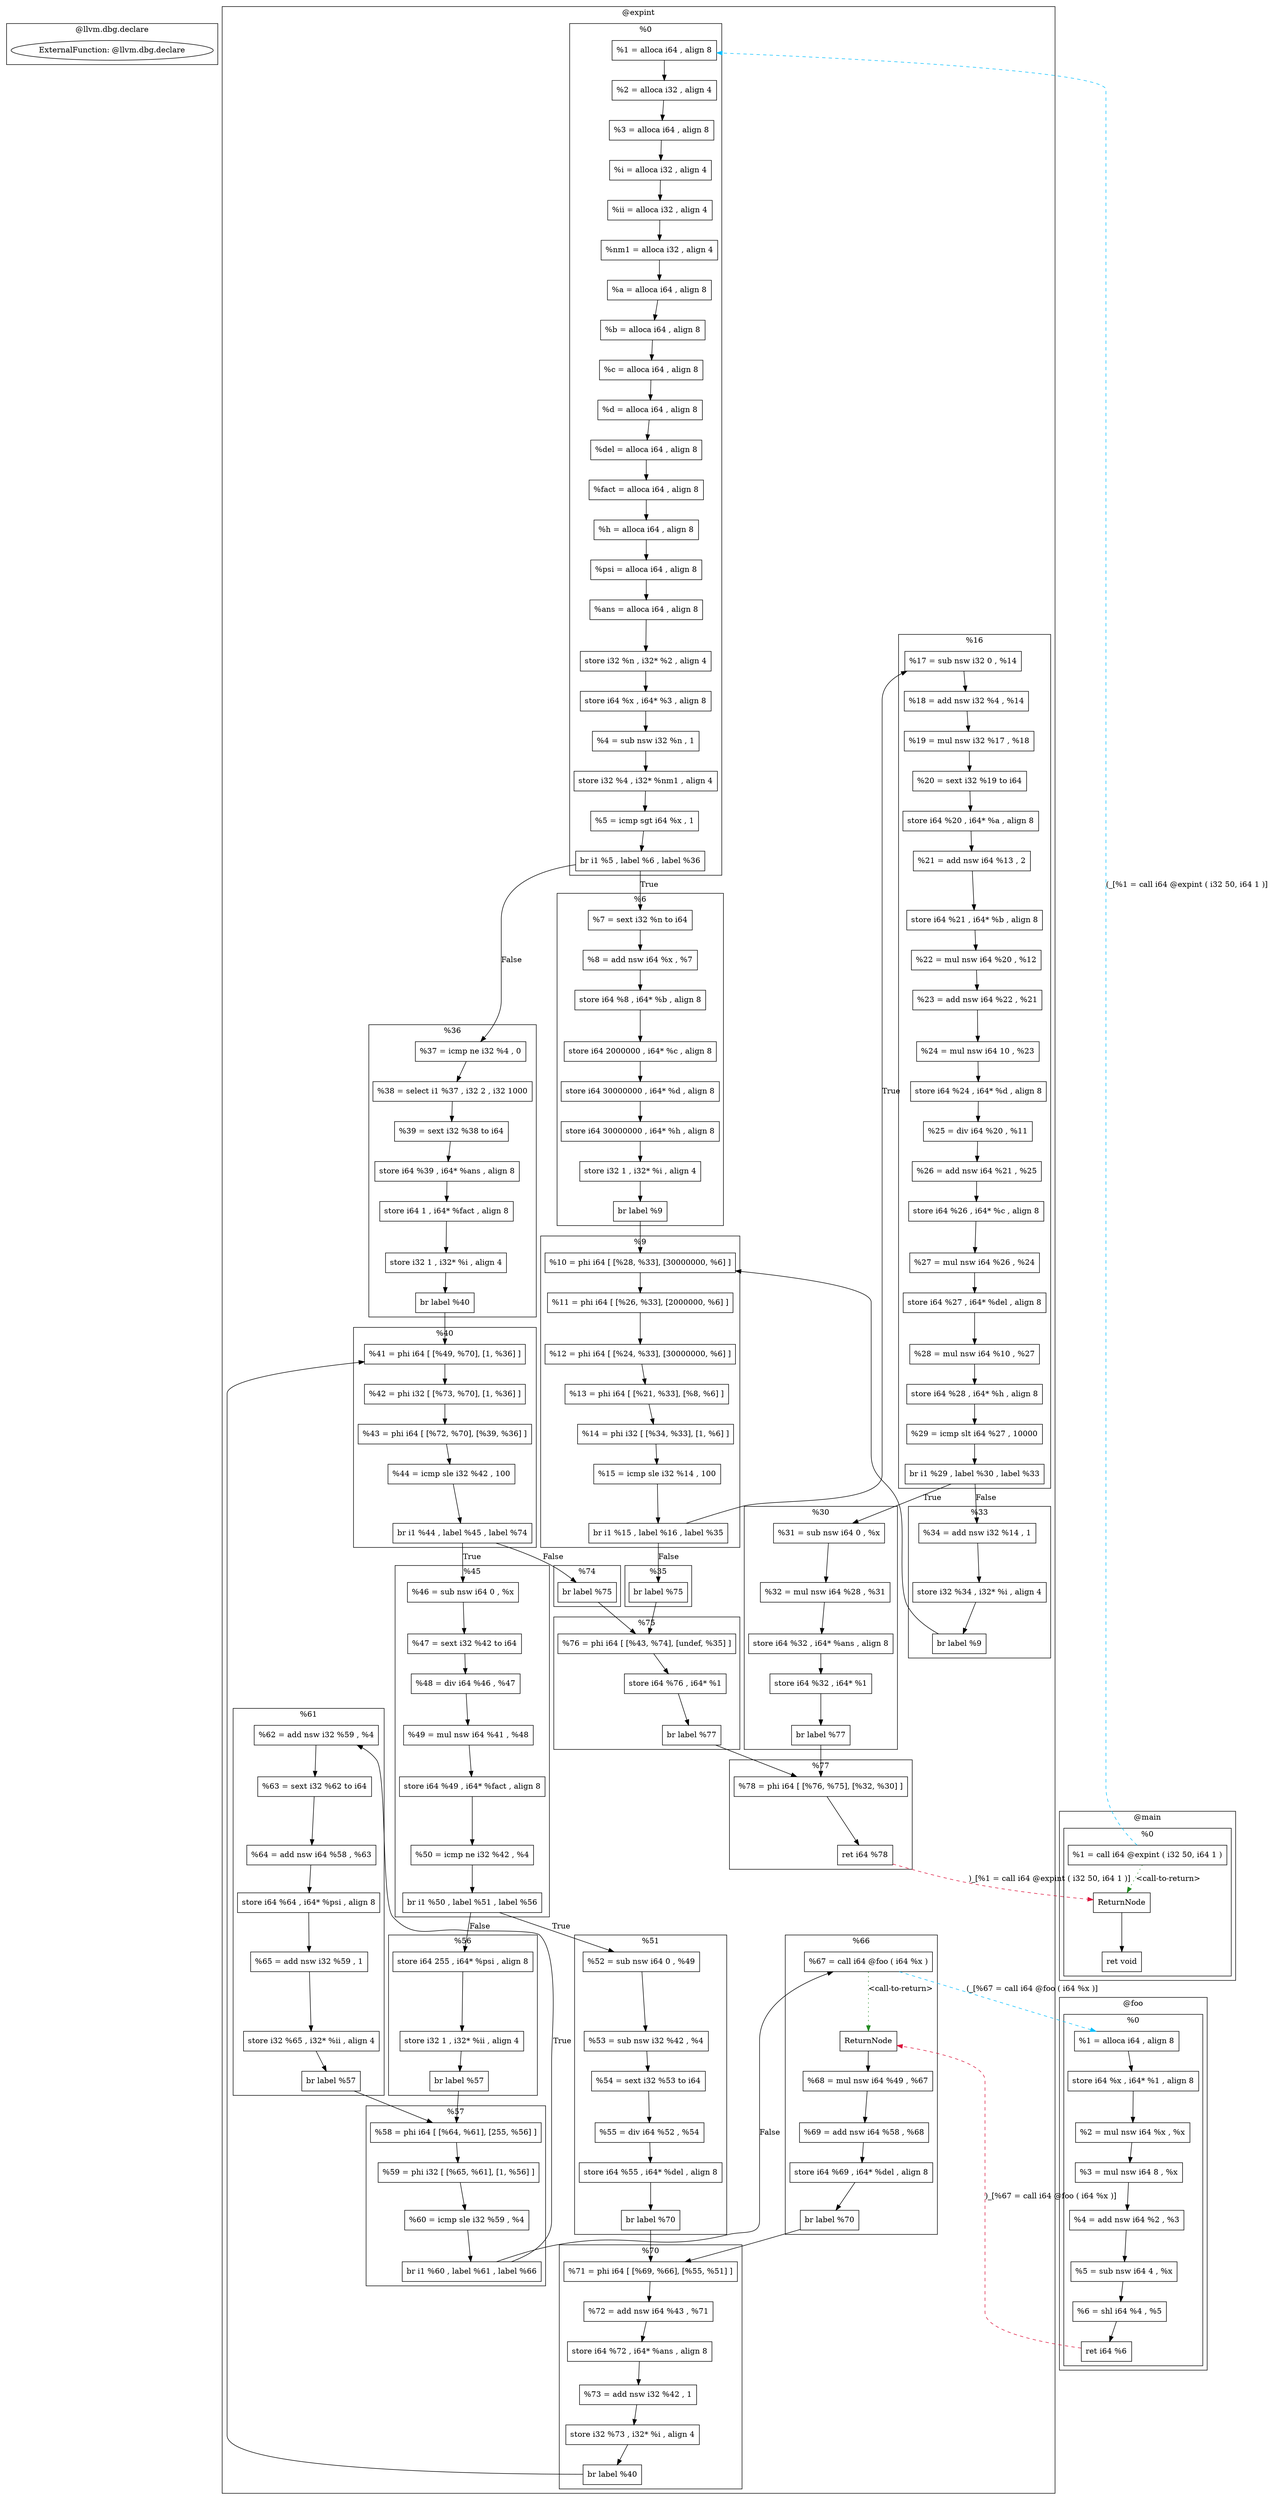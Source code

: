 digraph {
    subgraph cluster_176 {
        graph [label="@llvm.dbg.declare"];
        176 [label="ExternalFunction: @llvm.dbg.declare"];
    }
    subgraph cluster_1 {
        graph [label="@main"];
        subgraph cluster_2 {
            graph [label="%0"];
            -3 [label=ReturnNode,shape=box];
            3 [label="%1 = call i64 @expint ( i32 50, i64 1 )"
              ,shape=box];
            6 [label="ret void",shape=box];
        }
    }
    subgraph cluster_7 {
        graph [label="@expint"];
        subgraph cluster_10 {
            graph [label="%0"];
            12 [label="%1 = alloca i64 , align 8"
               ,shape=box];
            13 [label="%2 = alloca i32 , align 4"
               ,shape=box];
            14 [label="%3 = alloca i64 , align 8"
               ,shape=box];
            15 [label="%i = alloca i32 , align 4"
               ,shape=box];
            16 [label="%ii = alloca i32 , align 4"
               ,shape=box];
            17 [label="%nm1 = alloca i32 , align 4"
               ,shape=box];
            18 [label="%a = alloca i64 , align 8"
               ,shape=box];
            19 [label="%b = alloca i64 , align 8"
               ,shape=box];
            20 [label="%c = alloca i64 , align 8"
               ,shape=box];
            21 [label="%d = alloca i64 , align 8"
               ,shape=box];
            22 [label="%del = alloca i64 , align 8"
               ,shape=box];
            23 [label="%fact = alloca i64 , align 8"
               ,shape=box];
            24 [label="%h = alloca i64 , align 8"
               ,shape=box];
            25 [label="%psi = alloca i64 , align 8"
               ,shape=box];
            26 [label="%ans = alloca i64 , align 8"
               ,shape=box];
            27 [label="store i32 %n , i32* %2 , align 4"
               ,shape=box];
            28 [label="store i64 %x , i64* %3 , align 8"
               ,shape=box];
            29 [label="%4 = sub nsw i32 %n , 1"
               ,shape=box];
            30 [label="store i32 %4 , i32* %nm1 , align 4"
               ,shape=box];
            31 [label="%5 = icmp sgt i64 %x , 1"
               ,shape=box];
            32 [label="br i1 %5 , label %6 , label %36"
               ,shape=box];
        }
        subgraph cluster_33 {
            graph [label="%6"];
            34 [label="%7 = sext i32 %n to i64"
               ,shape=box];
            35 [label="%8 = add nsw i64 %x , %7"
               ,shape=box];
            36 [label="store i64 %8 , i64* %b , align 8"
               ,shape=box];
            38 [label="store i64 2000000 , i64* %c , align 8"
               ,shape=box];
            40 [label="store i64 30000000 , i64* %d , align 8"
               ,shape=box];
            41 [label="store i64 30000000 , i64* %h , align 8"
               ,shape=box];
            42 [label="store i32 1 , i32* %i , align 4"
               ,shape=box];
            43 [label="br label %9"
               ,shape=box];
        }
        subgraph cluster_44 {
            graph [label="%9"];
            45 [label="%10 = phi i64 [ [%28, %33], [30000000, %6] ]"
               ,shape=box];
            46 [label="%11 = phi i64 [ [%26, %33], [2000000, %6] ]"
               ,shape=box];
            47 [label="%12 = phi i64 [ [%24, %33], [30000000, %6] ]"
               ,shape=box];
            48 [label="%13 = phi i64 [ [%21, %33], [%8, %6] ]"
               ,shape=box];
            49 [label="%14 = phi i32 [ [%34, %33], [1, %6] ]"
               ,shape=box];
            50 [label="%15 = icmp sle i32 %14 , 100"
               ,shape=box];
            52 [label="br i1 %15 , label %16 , label %35"
               ,shape=box];
        }
        subgraph cluster_53 {
            graph [label="%16"];
            55 [label="%17 = sub nsw i32 0 , %14"
               ,shape=box];
            56 [label="%18 = add nsw i32 %4 , %14"
               ,shape=box];
            57 [label="%19 = mul nsw i32 %17 , %18"
               ,shape=box];
            58 [label="%20 = sext i32 %19 to i64"
               ,shape=box];
            59 [label="store i64 %20 , i64* %a , align 8"
               ,shape=box];
            61 [label="%21 = add nsw i64 %13 , 2"
               ,shape=box];
            62 [label="store i64 %21 , i64* %b , align 8"
               ,shape=box];
            63 [label="%22 = mul nsw i64 %20 , %12"
               ,shape=box];
            64 [label="%23 = add nsw i64 %22 , %21"
               ,shape=box];
            66 [label="%24 = mul nsw i64 10 , %23"
               ,shape=box];
            67 [label="store i64 %24 , i64* %d , align 8"
               ,shape=box];
            68 [label="%25 = div i64 %20 , %11"
               ,shape=box];
            69 [label="%26 = add nsw i64 %21 , %25"
               ,shape=box];
            70 [label="store i64 %26 , i64* %c , align 8"
               ,shape=box];
            71 [label="%27 = mul nsw i64 %26 , %24"
               ,shape=box];
            72 [label="store i64 %27 , i64* %del , align 8"
               ,shape=box];
            73 [label="%28 = mul nsw i64 %10 , %27"
               ,shape=box];
            74 [label="store i64 %28 , i64* %h , align 8"
               ,shape=box];
            75 [label="%29 = icmp slt i64 %27 , 10000"
               ,shape=box];
            77 [label="br i1 %29 , label %30 , label %33"
               ,shape=box];
        }
        subgraph cluster_78 {
            graph [label="%30"];
            80 [label="%31 = sub nsw i64 0 , %x"
               ,shape=box];
            81 [label="%32 = mul nsw i64 %28 , %31"
               ,shape=box];
            82 [label="store i64 %32 , i64* %ans , align 8"
               ,shape=box];
            83 [label="store i64 %32 , i64* %1"
               ,shape=box];
            84 [label="br label %77"
               ,shape=box];
        }
        subgraph cluster_85 {
            graph [label="%33"];
            86 [label="%34 = add nsw i32 %14 , 1"
               ,shape=box];
            87 [label="store i32 %34 , i32* %i , align 4"
               ,shape=box];
            88 [label="br label %9"
               ,shape=box];
        }
        subgraph cluster_89 {
            graph [label="%35"];
            90 [label="br label %75"
               ,shape=box];
        }
        subgraph cluster_91 {
            graph [label="%36"];
            92 [label="%37 = icmp ne i32 %4 , 0"
               ,shape=box];
            95 [label="%38 = select i1 %37 , i32 2 , i32 1000"
               ,shape=box];
            96 [label="%39 = sext i32 %38 to i64"
               ,shape=box];
            97 [label="store i64 %39 , i64* %ans , align 8"
               ,shape=box];
            98 [label="store i64 1 , i64* %fact , align 8"
               ,shape=box];
            99 [label="store i32 1 , i32* %i , align 4"
               ,shape=box];
            100 [label="br label %40"
                ,shape=box];
        }
        subgraph cluster_101 {
            graph [label="%40"];
            102 [label="%41 = phi i64 [ [%49, %70], [1, %36] ]"
                ,shape=box];
            103 [label="%42 = phi i32 [ [%73, %70], [1, %36] ]"
                ,shape=box];
            104 [label="%43 = phi i64 [ [%72, %70], [%39, %36] ]"
                ,shape=box];
            105 [label="%44 = icmp sle i32 %42 , 100"
                ,shape=box];
            106 [label="br i1 %44 , label %45 , label %74"
                ,shape=box];
        }
        subgraph cluster_107 {
            graph [label="%45"];
            108 [label="%46 = sub nsw i64 0 , %x"
                ,shape=box];
            109 [label="%47 = sext i32 %42 to i64"
                ,shape=box];
            110 [label="%48 = div i64 %46 , %47"
                ,shape=box];
            111 [label="%49 = mul nsw i64 %41 , %48"
                ,shape=box];
            112 [label="store i64 %49 , i64* %fact , align 8"
                ,shape=box];
            113 [label="%50 = icmp ne i32 %42 , %4"
                ,shape=box];
            114 [label="br i1 %50 , label %51 , label %56"
                ,shape=box];
        }
        subgraph cluster_115 {
            graph [label="%51"];
            116 [label="%52 = sub nsw i64 0 , %49"
                ,shape=box];
            117 [label="%53 = sub nsw i32 %42 , %4"
                ,shape=box];
            118 [label="%54 = sext i32 %53 to i64"
                ,shape=box];
            119 [label="%55 = div i64 %52 , %54"
                ,shape=box];
            120 [label="store i64 %55 , i64* %del , align 8"
                ,shape=box];
            121 [label="br label %70"
                ,shape=box];
        }
        subgraph cluster_122 {
            graph [label="%56"];
            124 [label="store i64 255 , i64* %psi , align 8"
                ,shape=box];
            125 [label="store i32 1 , i32* %ii , align 4"
                ,shape=box];
            126 [label="br label %57"
                ,shape=box];
        }
        subgraph cluster_127 {
            graph [label="%57"];
            128 [label="%58 = phi i64 [ [%64, %61], [255, %56] ]"
                ,shape=box];
            129 [label="%59 = phi i32 [ [%65, %61], [1, %56] ]"
                ,shape=box];
            130 [label="%60 = icmp sle i32 %59 , %4"
                ,shape=box];
            131 [label="br i1 %60 , label %61 , label %66"
                ,shape=box];
        }
        subgraph cluster_132 {
            graph [label="%61"];
            133 [label="%62 = add nsw i32 %59 , %4"
                ,shape=box];
            134 [label="%63 = sext i32 %62 to i64"
                ,shape=box];
            135 [label="%64 = add nsw i64 %58 , %63"
                ,shape=box];
            136 [label="store i64 %64 , i64* %psi , align 8"
                ,shape=box];
            137 [label="%65 = add nsw i32 %59 , 1"
                ,shape=box];
            138 [label="store i32 %65 , i32* %ii , align 4"
                ,shape=box];
            139 [label="br label %57"
                ,shape=box];
        }
        subgraph cluster_140 {
            graph [label="%66"];
            -141 [label=ReturnNode
                 ,shape=box];
            141 [label="%67 = call i64 @foo ( i64 %x )"
                ,shape=box];
            142 [label="%68 = mul nsw i64 %49 , %67"
                ,shape=box];
            143 [label="%69 = add nsw i64 %58 , %68"
                ,shape=box];
            144 [label="store i64 %69 , i64* %del , align 8"
                ,shape=box];
            145 [label="br label %70"
                ,shape=box];
        }
        subgraph cluster_146 {
            graph [label="%70"];
            147 [label="%71 = phi i64 [ [%69, %66], [%55, %51] ]"
                ,shape=box];
            148 [label="%72 = add nsw i64 %43 , %71"
                ,shape=box];
            149 [label="store i64 %72 , i64* %ans , align 8"
                ,shape=box];
            150 [label="%73 = add nsw i32 %42 , 1"
                ,shape=box];
            151 [label="store i32 %73 , i32* %i , align 4"
                ,shape=box];
            152 [label="br label %40"
                ,shape=box];
        }
        subgraph cluster_153 {
            graph [label="%74"];
            154 [label="br label %75"
                ,shape=box];
        }
        subgraph cluster_155 {
            graph [label="%75"];
            156 [label="%76 = phi i64 [ [%43, %74], [undef, %35] ]"
                ,shape=box];
            158 [label="store i64 %76 , i64* %1"
                ,shape=box];
            159 [label="br label %77"
                ,shape=box];
        }
        subgraph cluster_160 {
            graph [label="%77"];
            161 [label="%78 = phi i64 [ [%76, %75], [%32, %30] ]"
                ,shape=box];
            162 [label="ret i64 %78"
                ,shape=box];
        }
    }
    subgraph cluster_163 {
        graph [label="@foo"];
        subgraph cluster_165 {
            graph [label="%0"];
            166 [label="%1 = alloca i64 , align 8"
                ,shape=box];
            167 [label="store i64 %x , i64* %1 , align 8"
                ,shape=box];
            168 [label="%2 = mul nsw i64 %x , %x"
                ,shape=box];
            170 [label="%3 = mul nsw i64 8 , %x"
                ,shape=box];
            171 [label="%4 = add nsw i64 %2 , %3"
                ,shape=box];
            173 [label="%5 = sub nsw i64 4 , %x"
                ,shape=box];
            174 [label="%6 = shl i64 %4 , %5"
                ,shape=box];
            175 [label="ret i64 %6"
                ,shape=box];
        }
    }
    -141 -> 142 [label=""];
    -3 -> 6 [label=""];
    3 -> -3 [label="<call-to-return>"
            ,style=dotted
            ,color=forestgreen];
    3 -> 12 [label="(_[%1 = call i64 @expint ( i32 50, i64 1 )]"
            ,style=dashed
            ,color=deepskyblue];
    12 -> 13 [label=""];
    13 -> 14 [label=""];
    14 -> 15 [label=""];
    15 -> 16 [label=""];
    16 -> 17 [label=""];
    17 -> 18 [label=""];
    18 -> 19 [label=""];
    19 -> 20 [label=""];
    20 -> 21 [label=""];
    21 -> 22 [label=""];
    22 -> 23 [label=""];
    23 -> 24 [label=""];
    24 -> 25 [label=""];
    25 -> 26 [label=""];
    26 -> 27 [label=""];
    27 -> 28 [label=""];
    28 -> 29 [label=""];
    29 -> 30 [label=""];
    30 -> 31 [label=""];
    31 -> 32 [label=""];
    32 -> 34 [label=True];
    32 -> 92 [label=False];
    34 -> 35 [label=""];
    35 -> 36 [label=""];
    36 -> 38 [label=""];
    38 -> 40 [label=""];
    40 -> 41 [label=""];
    41 -> 42 [label=""];
    42 -> 43 [label=""];
    43 -> 45 [label=""];
    45 -> 46 [label=""];
    46 -> 47 [label=""];
    47 -> 48 [label=""];
    48 -> 49 [label=""];
    49 -> 50 [label=""];
    50 -> 52 [label=""];
    52 -> 55 [label=True];
    52 -> 90 [label=False];
    55 -> 56 [label=""];
    56 -> 57 [label=""];
    57 -> 58 [label=""];
    58 -> 59 [label=""];
    59 -> 61 [label=""];
    61 -> 62 [label=""];
    62 -> 63 [label=""];
    63 -> 64 [label=""];
    64 -> 66 [label=""];
    66 -> 67 [label=""];
    67 -> 68 [label=""];
    68 -> 69 [label=""];
    69 -> 70 [label=""];
    70 -> 71 [label=""];
    71 -> 72 [label=""];
    72 -> 73 [label=""];
    73 -> 74 [label=""];
    74 -> 75 [label=""];
    75 -> 77 [label=""];
    77 -> 80 [label=True];
    77 -> 86 [label=False];
    80 -> 81 [label=""];
    81 -> 82 [label=""];
    82 -> 83 [label=""];
    83 -> 84 [label=""];
    84 -> 161 [label=""];
    86 -> 87 [label=""];
    87 -> 88 [label=""];
    88 -> 45 [label=""];
    90 -> 156 [label=""];
    92 -> 95 [label=""];
    95 -> 96 [label=""];
    96 -> 97 [label=""];
    97 -> 98 [label=""];
    98 -> 99 [label=""];
    99 -> 100 [label=""];
    100 -> 102 [label=""];
    102 -> 103 [label=""];
    103 -> 104 [label=""];
    104 -> 105 [label=""];
    105 -> 106 [label=""];
    106 -> 108 [label=True];
    106 -> 154 [label=False];
    108 -> 109 [label=""];
    109 -> 110 [label=""];
    110 -> 111 [label=""];
    111 -> 112 [label=""];
    112 -> 113 [label=""];
    113 -> 114 [label=""];
    114 -> 116 [label=True];
    114 -> 124 [label=False];
    116 -> 117 [label=""];
    117 -> 118 [label=""];
    118 -> 119 [label=""];
    119 -> 120 [label=""];
    120 -> 121 [label=""];
    121 -> 147 [label=""];
    124 -> 125 [label=""];
    125 -> 126 [label=""];
    126 -> 128 [label=""];
    128 -> 129 [label=""];
    129 -> 130 [label=""];
    130 -> 131 [label=""];
    131 -> 133 [label=True];
    131 -> 141 [label=False];
    133 -> 134 [label=""];
    134 -> 135 [label=""];
    135 -> 136 [label=""];
    136 -> 137 [label=""];
    137 -> 138 [label=""];
    138 -> 139 [label=""];
    139 -> 128 [label=""];
    141 -> -141 [label="<call-to-return>"
                ,style=dotted
                ,color=forestgreen];
    141 -> 166 [label="(_[%67 = call i64 @foo ( i64 %x )]"
               ,style=dashed
               ,color=deepskyblue];
    142 -> 143 [label=""];
    143 -> 144 [label=""];
    144 -> 145 [label=""];
    145 -> 147 [label=""];
    147 -> 148 [label=""];
    148 -> 149 [label=""];
    149 -> 150 [label=""];
    150 -> 151 [label=""];
    151 -> 152 [label=""];
    152 -> 102 [label=""];
    154 -> 156 [label=""];
    156 -> 158 [label=""];
    158 -> 159 [label=""];
    159 -> 161 [label=""];
    161 -> 162 [label=""];
    162 -> -3 [label=")_[%1 = call i64 @expint ( i32 50, i64 1 )]"
              ,style=dashed
              ,color=crimson];
    166 -> 167 [label=""];
    167 -> 168 [label=""];
    168 -> 170 [label=""];
    170 -> 171 [label=""];
    171 -> 173 [label=""];
    173 -> 174 [label=""];
    174 -> 175 [label=""];
    175 -> -141 [label=")_[%67 = call i64 @foo ( i64 %x )]"
                ,style=dashed
                ,color=crimson];
}